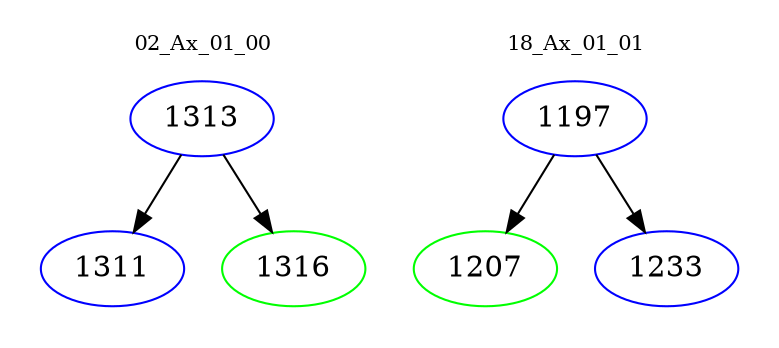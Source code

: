 digraph{
subgraph cluster_0 {
color = white
label = "02_Ax_01_00";
fontsize=10;
T0_1313 [label="1313", color="blue"]
T0_1313 -> T0_1311 [color="black"]
T0_1311 [label="1311", color="blue"]
T0_1313 -> T0_1316 [color="black"]
T0_1316 [label="1316", color="green"]
}
subgraph cluster_1 {
color = white
label = "18_Ax_01_01";
fontsize=10;
T1_1197 [label="1197", color="blue"]
T1_1197 -> T1_1207 [color="black"]
T1_1207 [label="1207", color="green"]
T1_1197 -> T1_1233 [color="black"]
T1_1233 [label="1233", color="blue"]
}
}
